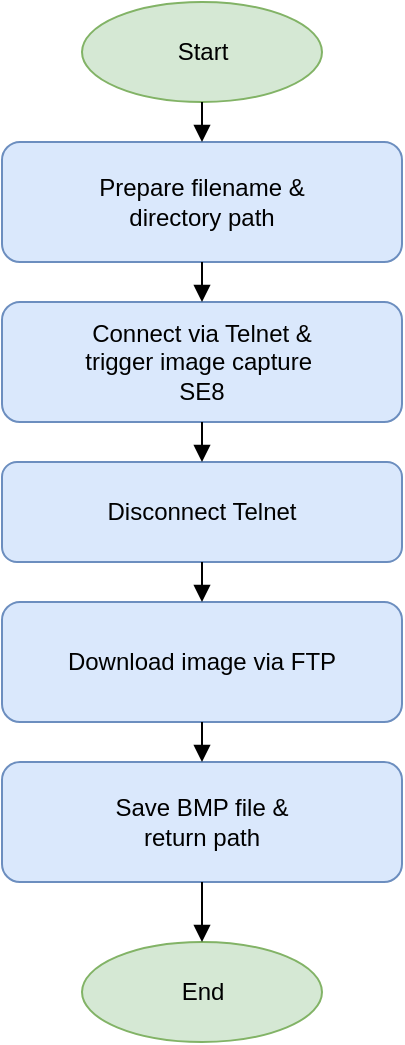 <mxfile version="26.1.0">
  <diagram name="Capture Image via Telnet" id="CSbuWC8jDUD_PHoHxcQx">
    <mxGraphModel dx="1297" dy="738" grid="1" gridSize="10" guides="1" tooltips="1" connect="1" arrows="1" fold="1" page="1" pageScale="1" pageWidth="850" pageHeight="1100" math="0" shadow="0">
      <root>
        <mxCell id="0" />
        <mxCell id="1" parent="0" />
        <mxCell id="5ILu2U37SsWOHSJpcGKf-39" value="Start" style="ellipse;html=1;fillColor=#d5e8d4;strokeColor=#82b366;" vertex="1" parent="1">
          <mxGeometry x="280" y="90" width="120" height="50" as="geometry" />
        </mxCell>
        <mxCell id="5ILu2U37SsWOHSJpcGKf-40" value="Prepare filename &amp;&#xa;directory path" style="rounded=1;whiteSpace=wrap;html=1;fillColor=#dae8fc;strokeColor=#6c8ebf;" vertex="1" parent="1">
          <mxGeometry x="240" y="160" width="200" height="60" as="geometry" />
        </mxCell>
        <mxCell id="5ILu2U37SsWOHSJpcGKf-41" value="Connect via Telnet &amp;amp;&lt;br&gt;trigger image capture&amp;nbsp;&lt;div&gt;SE8&lt;/div&gt;" style="rounded=1;whiteSpace=wrap;html=1;fillColor=#dae8fc;strokeColor=#6c8ebf;" vertex="1" parent="1">
          <mxGeometry x="240" y="240" width="200" height="60" as="geometry" />
        </mxCell>
        <mxCell id="5ILu2U37SsWOHSJpcGKf-42" value="Disconnect Telnet" style="rounded=1;whiteSpace=wrap;html=1;fillColor=#dae8fc;strokeColor=#6c8ebf;" vertex="1" parent="1">
          <mxGeometry x="240" y="320" width="200" height="50" as="geometry" />
        </mxCell>
        <mxCell id="5ILu2U37SsWOHSJpcGKf-43" value="Download image via FTP" style="rounded=1;whiteSpace=wrap;html=1;fillColor=#dae8fc;strokeColor=#6c8ebf;" vertex="1" parent="1">
          <mxGeometry x="240" y="390" width="200" height="60" as="geometry" />
        </mxCell>
        <mxCell id="5ILu2U37SsWOHSJpcGKf-44" value="Save BMP file &amp;&#xa;return path" style="rounded=1;whiteSpace=wrap;html=1;fillColor=#dae8fc;strokeColor=#6c8ebf;" vertex="1" parent="1">
          <mxGeometry x="240" y="470" width="200" height="60" as="geometry" />
        </mxCell>
        <mxCell id="5ILu2U37SsWOHSJpcGKf-45" value="End" style="ellipse;html=1;fillColor=#d5e8d4;strokeColor=#82b366;" vertex="1" parent="1">
          <mxGeometry x="280" y="560" width="120" height="50" as="geometry" />
        </mxCell>
        <mxCell id="5ILu2U37SsWOHSJpcGKf-47" style="endArrow=block;" edge="1" parent="1" source="5ILu2U37SsWOHSJpcGKf-39" target="5ILu2U37SsWOHSJpcGKf-40">
          <mxGeometry relative="1" as="geometry" />
        </mxCell>
        <mxCell id="5ILu2U37SsWOHSJpcGKf-48" style="endArrow=block;" edge="1" parent="1" source="5ILu2U37SsWOHSJpcGKf-40" target="5ILu2U37SsWOHSJpcGKf-41">
          <mxGeometry relative="1" as="geometry" />
        </mxCell>
        <mxCell id="5ILu2U37SsWOHSJpcGKf-49" style="endArrow=block;" edge="1" parent="1" source="5ILu2U37SsWOHSJpcGKf-41" target="5ILu2U37SsWOHSJpcGKf-42">
          <mxGeometry relative="1" as="geometry" />
        </mxCell>
        <mxCell id="5ILu2U37SsWOHSJpcGKf-50" style="endArrow=block;" edge="1" parent="1" source="5ILu2U37SsWOHSJpcGKf-42" target="5ILu2U37SsWOHSJpcGKf-43">
          <mxGeometry relative="1" as="geometry" />
        </mxCell>
        <mxCell id="5ILu2U37SsWOHSJpcGKf-51" style="endArrow=block;" edge="1" parent="1" source="5ILu2U37SsWOHSJpcGKf-43" target="5ILu2U37SsWOHSJpcGKf-44">
          <mxGeometry relative="1" as="geometry" />
        </mxCell>
        <mxCell id="5ILu2U37SsWOHSJpcGKf-52" style="endArrow=block;" edge="1" parent="1" source="5ILu2U37SsWOHSJpcGKf-44" target="5ILu2U37SsWOHSJpcGKf-45">
          <mxGeometry relative="1" as="geometry" />
        </mxCell>
      </root>
    </mxGraphModel>
  </diagram>
</mxfile>
